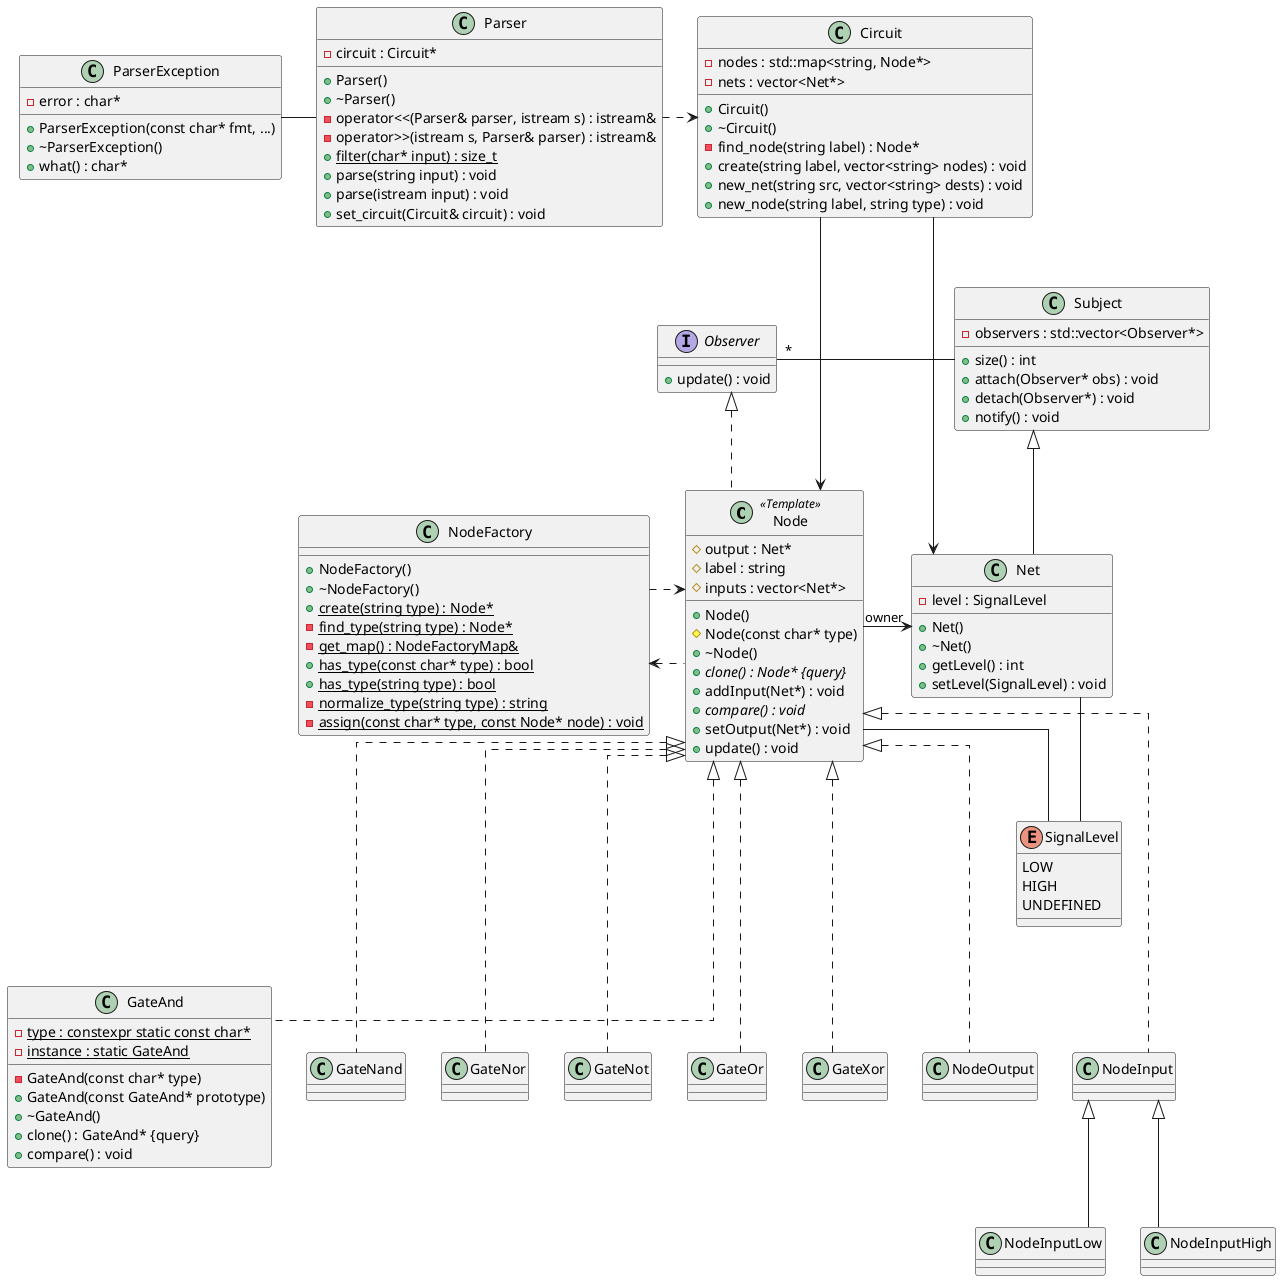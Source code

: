 @startuml

skinparam linetype ortho

class Node <<Template>> { /' (also ConcreteObserver) '/
	+Node()
	#Node(const char* type)
	+~Node()
	#output : Net*
	+{abstract} clone() : Node* {query}
	#label : string
	#inputs : vector<Net*>
	+addInput(Net*) : void
	+{abstract} compare() : void
	+setOutput(Net*) : void
	+update() : void

}
class Net { /' (also ConcreteSubject) '/
	+Net()
	+~Net()
	-level : SignalLevel
	+getLevel() : int
	+setLevel(SignalLevel) : void
}

class Subject {
	+size() : int
	-observers : std::vector<Observer*>
	+attach(Observer* obs) : void
	+detach(Observer*) : void
	+notify() : void
}
interface Observer {
	+update() : void
}

class GateAnd {
	-GateAnd(const char* type)
	+GateAnd(const GateAnd* prototype)
	+~GateAnd()
	+clone() : GateAnd* {query}
	-{static} type : constexpr static const char*
	-{static} instance : static GateAnd
	+compare() : void
}
class GateNand
class GateNor
class GateNot
class GateOr
class GateXor
class NodeOutput
class NodeInput

enum SignalLevel {
  LOW
	HIGH
	UNDEFINED
}
Net -- SignalLevel
Node -- SignalLevel

Node <|-[dashed]-- GateAnd
Node <|-[dashed]-- GateNand
Node <|-[dashed]-- GateNor
Node <|-[dashed]-- GateNot
Node <|-[dashed]-- GateOr
Node <|-[dashed]-- GateXor
Node <|-[dashed]-- NodeOutput
Node <|-[dashed]-- NodeInput

class NodeInputLow
class NodeInputHigh
NodeInput <|-- NodeInputLow
NodeInput <|-- NodeInputHigh

Subject <|-- Net
Observer <|-[dashed]- Node
Node -> "owner" Net
Observer "*" - Subject

class ParserException {
	+ParserException(const char* fmt, ...)
	+~ParserException()
	-error : char*
	+what() : char*
}

class Parser {
	+Parser()
	+~Parser()
	-circuit : Circuit*
	-operator<<(Parser& parser, istream s) : istream&
	-operator>>(istream s, Parser& parser) : istream&
	+{static} filter(char* input) : size_t
	+parse(string input) : void
	+parse(istream input) : void
	+set_circuit(Circuit& circuit) : void
}
ParserException - Parser

class NodeFactory {
	+NodeFactory()
	+~NodeFactory()
	+{static} create(string type) : Node*
	-{static} find_type(string type) : Node*
	-{static} get_map() : NodeFactoryMap&
	+{static} has_type(const char* type) : bool
	+{static} has_type(string type) : bool
	-{static} normalize_type(string type) : string
	-{static} assign(const char* type, const Node* node) : void
}

class Circuit {
	+Circuit()
	+~Circuit()
	-find_node(string label) : Node*
	-nodes : std::map<string, Node*>
	-nets : vector<Net*>
	+create(string label, vector<string> nodes) : void
	+new_net(string src, vector<string> dests) : void
	+new_node(string label, string type) : void
}

Circuit ---> Net
Circuit ---> Node

Parser -[dashed]> Circuit

NodeFactory -[dashed]> Node
NodeFactory <-[dashed]- Node


@enduml
